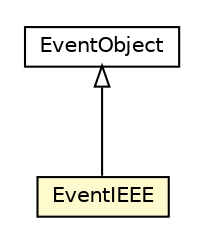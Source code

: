 #!/usr/local/bin/dot
#
# Class diagram 
# Generated by UMLGraph version R5_6-24-gf6e263 (http://www.umlgraph.org/)
#

digraph G {
	edge [fontname="Helvetica",fontsize=10,labelfontname="Helvetica",labelfontsize=10];
	node [fontname="Helvetica",fontsize=10,shape=plaintext];
	nodesep=0.25;
	ranksep=0.5;
	// org.universAAL.lddi.lib.ieeex73std.events.EventIEEE
	c3688811 [label=<<table title="org.universAAL.lddi.lib.ieeex73std.events.EventIEEE" border="0" cellborder="1" cellspacing="0" cellpadding="2" port="p" bgcolor="lemonChiffon" href="./EventIEEE.html">
		<tr><td><table border="0" cellspacing="0" cellpadding="1">
<tr><td align="center" balign="center"> EventIEEE </td></tr>
		</table></td></tr>
		</table>>, URL="./EventIEEE.html", fontname="Helvetica", fontcolor="black", fontsize=10.0];
	//org.universAAL.lddi.lib.ieeex73std.events.EventIEEE extends java.util.EventObject
	c3689979:p -> c3688811:p [dir=back,arrowtail=empty];
	// java.util.EventObject
	c3689979 [label=<<table title="java.util.EventObject" border="0" cellborder="1" cellspacing="0" cellpadding="2" port="p" href="http://java.sun.com/j2se/1.4.2/docs/api/java/util/EventObject.html">
		<tr><td><table border="0" cellspacing="0" cellpadding="1">
<tr><td align="center" balign="center"> EventObject </td></tr>
		</table></td></tr>
		</table>>, URL="http://java.sun.com/j2se/1.4.2/docs/api/java/util/EventObject.html", fontname="Helvetica", fontcolor="black", fontsize=10.0];
}

